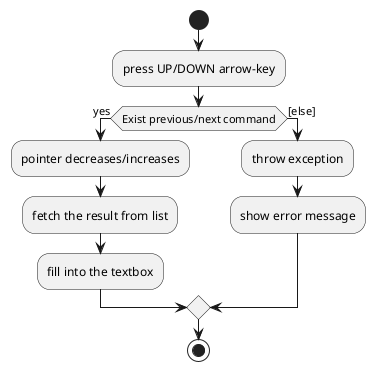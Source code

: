 

@startuml

start
:press UP/DOWN arrow-key;

if (Exist previous/next command) then (yes)
  :pointer decreases/increases;
  :fetch the result from list;
  :fill into the textbox;
else ([else])
  :throw exception;
  :show error message;
endif

stop

@enduml
